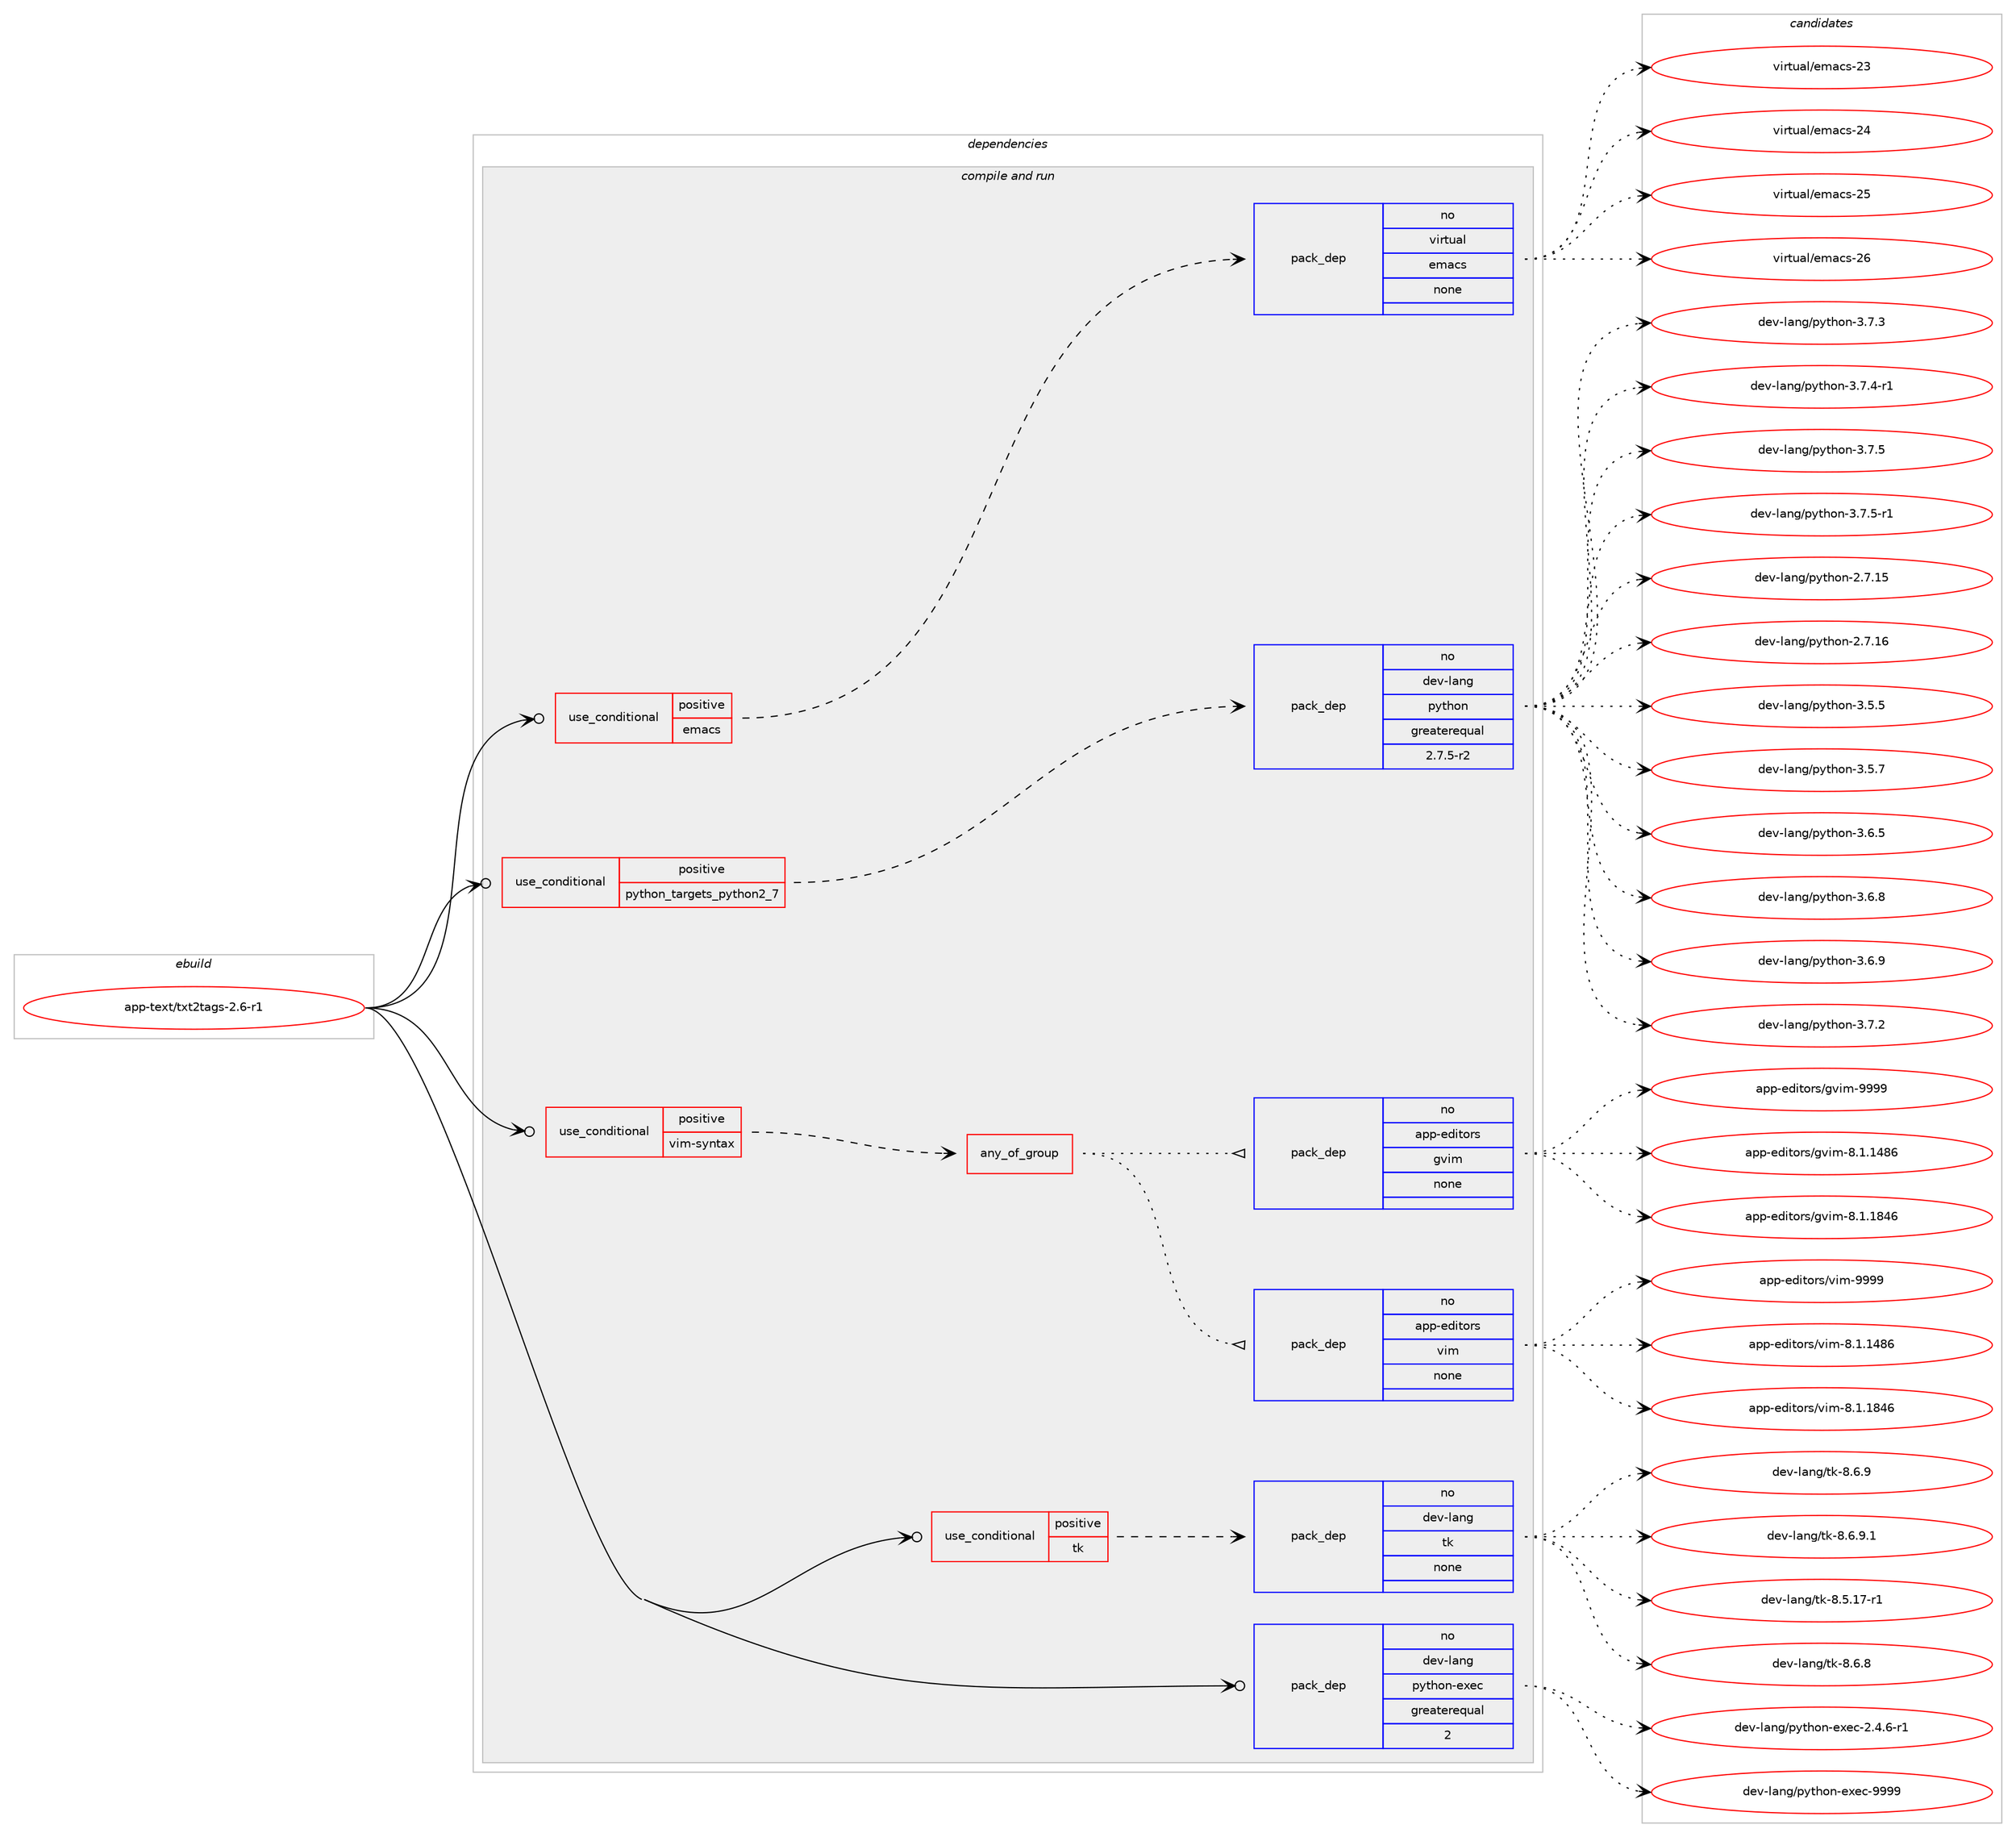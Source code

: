 digraph prolog {

# *************
# Graph options
# *************

newrank=true;
concentrate=true;
compound=true;
graph [rankdir=LR,fontname=Helvetica,fontsize=10,ranksep=1.5];#, ranksep=2.5, nodesep=0.2];
edge  [arrowhead=vee];
node  [fontname=Helvetica,fontsize=10];

# **********
# The ebuild
# **********

subgraph cluster_leftcol {
color=gray;
rank=same;
label=<<i>ebuild</i>>;
id [label="app-text/txt2tags-2.6-r1", color=red, width=4, href="../app-text/txt2tags-2.6-r1.svg"];
}

# ****************
# The dependencies
# ****************

subgraph cluster_midcol {
color=gray;
label=<<i>dependencies</i>>;
subgraph cluster_compile {
fillcolor="#eeeeee";
style=filled;
label=<<i>compile</i>>;
}
subgraph cluster_compileandrun {
fillcolor="#eeeeee";
style=filled;
label=<<i>compile and run</i>>;
subgraph cond122042 {
dependency512735 [label=<<TABLE BORDER="0" CELLBORDER="1" CELLSPACING="0" CELLPADDING="4"><TR><TD ROWSPAN="3" CELLPADDING="10">use_conditional</TD></TR><TR><TD>positive</TD></TR><TR><TD>emacs</TD></TR></TABLE>>, shape=none, color=red];
subgraph pack381411 {
dependency512736 [label=<<TABLE BORDER="0" CELLBORDER="1" CELLSPACING="0" CELLPADDING="4" WIDTH="220"><TR><TD ROWSPAN="6" CELLPADDING="30">pack_dep</TD></TR><TR><TD WIDTH="110">no</TD></TR><TR><TD>virtual</TD></TR><TR><TD>emacs</TD></TR><TR><TD>none</TD></TR><TR><TD></TD></TR></TABLE>>, shape=none, color=blue];
}
dependency512735:e -> dependency512736:w [weight=20,style="dashed",arrowhead="vee"];
}
id:e -> dependency512735:w [weight=20,style="solid",arrowhead="odotvee"];
subgraph cond122043 {
dependency512737 [label=<<TABLE BORDER="0" CELLBORDER="1" CELLSPACING="0" CELLPADDING="4"><TR><TD ROWSPAN="3" CELLPADDING="10">use_conditional</TD></TR><TR><TD>positive</TD></TR><TR><TD>python_targets_python2_7</TD></TR></TABLE>>, shape=none, color=red];
subgraph pack381412 {
dependency512738 [label=<<TABLE BORDER="0" CELLBORDER="1" CELLSPACING="0" CELLPADDING="4" WIDTH="220"><TR><TD ROWSPAN="6" CELLPADDING="30">pack_dep</TD></TR><TR><TD WIDTH="110">no</TD></TR><TR><TD>dev-lang</TD></TR><TR><TD>python</TD></TR><TR><TD>greaterequal</TD></TR><TR><TD>2.7.5-r2</TD></TR></TABLE>>, shape=none, color=blue];
}
dependency512737:e -> dependency512738:w [weight=20,style="dashed",arrowhead="vee"];
}
id:e -> dependency512737:w [weight=20,style="solid",arrowhead="odotvee"];
subgraph cond122044 {
dependency512739 [label=<<TABLE BORDER="0" CELLBORDER="1" CELLSPACING="0" CELLPADDING="4"><TR><TD ROWSPAN="3" CELLPADDING="10">use_conditional</TD></TR><TR><TD>positive</TD></TR><TR><TD>tk</TD></TR></TABLE>>, shape=none, color=red];
subgraph pack381413 {
dependency512740 [label=<<TABLE BORDER="0" CELLBORDER="1" CELLSPACING="0" CELLPADDING="4" WIDTH="220"><TR><TD ROWSPAN="6" CELLPADDING="30">pack_dep</TD></TR><TR><TD WIDTH="110">no</TD></TR><TR><TD>dev-lang</TD></TR><TR><TD>tk</TD></TR><TR><TD>none</TD></TR><TR><TD></TD></TR></TABLE>>, shape=none, color=blue];
}
dependency512739:e -> dependency512740:w [weight=20,style="dashed",arrowhead="vee"];
}
id:e -> dependency512739:w [weight=20,style="solid",arrowhead="odotvee"];
subgraph cond122045 {
dependency512741 [label=<<TABLE BORDER="0" CELLBORDER="1" CELLSPACING="0" CELLPADDING="4"><TR><TD ROWSPAN="3" CELLPADDING="10">use_conditional</TD></TR><TR><TD>positive</TD></TR><TR><TD>vim-syntax</TD></TR></TABLE>>, shape=none, color=red];
subgraph any8955 {
dependency512742 [label=<<TABLE BORDER="0" CELLBORDER="1" CELLSPACING="0" CELLPADDING="4"><TR><TD CELLPADDING="10">any_of_group</TD></TR></TABLE>>, shape=none, color=red];subgraph pack381414 {
dependency512743 [label=<<TABLE BORDER="0" CELLBORDER="1" CELLSPACING="0" CELLPADDING="4" WIDTH="220"><TR><TD ROWSPAN="6" CELLPADDING="30">pack_dep</TD></TR><TR><TD WIDTH="110">no</TD></TR><TR><TD>app-editors</TD></TR><TR><TD>vim</TD></TR><TR><TD>none</TD></TR><TR><TD></TD></TR></TABLE>>, shape=none, color=blue];
}
dependency512742:e -> dependency512743:w [weight=20,style="dotted",arrowhead="oinv"];
subgraph pack381415 {
dependency512744 [label=<<TABLE BORDER="0" CELLBORDER="1" CELLSPACING="0" CELLPADDING="4" WIDTH="220"><TR><TD ROWSPAN="6" CELLPADDING="30">pack_dep</TD></TR><TR><TD WIDTH="110">no</TD></TR><TR><TD>app-editors</TD></TR><TR><TD>gvim</TD></TR><TR><TD>none</TD></TR><TR><TD></TD></TR></TABLE>>, shape=none, color=blue];
}
dependency512742:e -> dependency512744:w [weight=20,style="dotted",arrowhead="oinv"];
}
dependency512741:e -> dependency512742:w [weight=20,style="dashed",arrowhead="vee"];
}
id:e -> dependency512741:w [weight=20,style="solid",arrowhead="odotvee"];
subgraph pack381416 {
dependency512745 [label=<<TABLE BORDER="0" CELLBORDER="1" CELLSPACING="0" CELLPADDING="4" WIDTH="220"><TR><TD ROWSPAN="6" CELLPADDING="30">pack_dep</TD></TR><TR><TD WIDTH="110">no</TD></TR><TR><TD>dev-lang</TD></TR><TR><TD>python-exec</TD></TR><TR><TD>greaterequal</TD></TR><TR><TD>2</TD></TR></TABLE>>, shape=none, color=blue];
}
id:e -> dependency512745:w [weight=20,style="solid",arrowhead="odotvee"];
}
subgraph cluster_run {
fillcolor="#eeeeee";
style=filled;
label=<<i>run</i>>;
}
}

# **************
# The candidates
# **************

subgraph cluster_choices {
rank=same;
color=gray;
label=<<i>candidates</i>>;

subgraph choice381411 {
color=black;
nodesep=1;
choice11810511411611797108471011099799115455051 [label="virtual/emacs-23", color=red, width=4,href="../virtual/emacs-23.svg"];
choice11810511411611797108471011099799115455052 [label="virtual/emacs-24", color=red, width=4,href="../virtual/emacs-24.svg"];
choice11810511411611797108471011099799115455053 [label="virtual/emacs-25", color=red, width=4,href="../virtual/emacs-25.svg"];
choice11810511411611797108471011099799115455054 [label="virtual/emacs-26", color=red, width=4,href="../virtual/emacs-26.svg"];
dependency512736:e -> choice11810511411611797108471011099799115455051:w [style=dotted,weight="100"];
dependency512736:e -> choice11810511411611797108471011099799115455052:w [style=dotted,weight="100"];
dependency512736:e -> choice11810511411611797108471011099799115455053:w [style=dotted,weight="100"];
dependency512736:e -> choice11810511411611797108471011099799115455054:w [style=dotted,weight="100"];
}
subgraph choice381412 {
color=black;
nodesep=1;
choice10010111845108971101034711212111610411111045504655464953 [label="dev-lang/python-2.7.15", color=red, width=4,href="../dev-lang/python-2.7.15.svg"];
choice10010111845108971101034711212111610411111045504655464954 [label="dev-lang/python-2.7.16", color=red, width=4,href="../dev-lang/python-2.7.16.svg"];
choice100101118451089711010347112121116104111110455146534653 [label="dev-lang/python-3.5.5", color=red, width=4,href="../dev-lang/python-3.5.5.svg"];
choice100101118451089711010347112121116104111110455146534655 [label="dev-lang/python-3.5.7", color=red, width=4,href="../dev-lang/python-3.5.7.svg"];
choice100101118451089711010347112121116104111110455146544653 [label="dev-lang/python-3.6.5", color=red, width=4,href="../dev-lang/python-3.6.5.svg"];
choice100101118451089711010347112121116104111110455146544656 [label="dev-lang/python-3.6.8", color=red, width=4,href="../dev-lang/python-3.6.8.svg"];
choice100101118451089711010347112121116104111110455146544657 [label="dev-lang/python-3.6.9", color=red, width=4,href="../dev-lang/python-3.6.9.svg"];
choice100101118451089711010347112121116104111110455146554650 [label="dev-lang/python-3.7.2", color=red, width=4,href="../dev-lang/python-3.7.2.svg"];
choice100101118451089711010347112121116104111110455146554651 [label="dev-lang/python-3.7.3", color=red, width=4,href="../dev-lang/python-3.7.3.svg"];
choice1001011184510897110103471121211161041111104551465546524511449 [label="dev-lang/python-3.7.4-r1", color=red, width=4,href="../dev-lang/python-3.7.4-r1.svg"];
choice100101118451089711010347112121116104111110455146554653 [label="dev-lang/python-3.7.5", color=red, width=4,href="../dev-lang/python-3.7.5.svg"];
choice1001011184510897110103471121211161041111104551465546534511449 [label="dev-lang/python-3.7.5-r1", color=red, width=4,href="../dev-lang/python-3.7.5-r1.svg"];
dependency512738:e -> choice10010111845108971101034711212111610411111045504655464953:w [style=dotted,weight="100"];
dependency512738:e -> choice10010111845108971101034711212111610411111045504655464954:w [style=dotted,weight="100"];
dependency512738:e -> choice100101118451089711010347112121116104111110455146534653:w [style=dotted,weight="100"];
dependency512738:e -> choice100101118451089711010347112121116104111110455146534655:w [style=dotted,weight="100"];
dependency512738:e -> choice100101118451089711010347112121116104111110455146544653:w [style=dotted,weight="100"];
dependency512738:e -> choice100101118451089711010347112121116104111110455146544656:w [style=dotted,weight="100"];
dependency512738:e -> choice100101118451089711010347112121116104111110455146544657:w [style=dotted,weight="100"];
dependency512738:e -> choice100101118451089711010347112121116104111110455146554650:w [style=dotted,weight="100"];
dependency512738:e -> choice100101118451089711010347112121116104111110455146554651:w [style=dotted,weight="100"];
dependency512738:e -> choice1001011184510897110103471121211161041111104551465546524511449:w [style=dotted,weight="100"];
dependency512738:e -> choice100101118451089711010347112121116104111110455146554653:w [style=dotted,weight="100"];
dependency512738:e -> choice1001011184510897110103471121211161041111104551465546534511449:w [style=dotted,weight="100"];
}
subgraph choice381413 {
color=black;
nodesep=1;
choice100101118451089711010347116107455646534649554511449 [label="dev-lang/tk-8.5.17-r1", color=red, width=4,href="../dev-lang/tk-8.5.17-r1.svg"];
choice100101118451089711010347116107455646544656 [label="dev-lang/tk-8.6.8", color=red, width=4,href="../dev-lang/tk-8.6.8.svg"];
choice100101118451089711010347116107455646544657 [label="dev-lang/tk-8.6.9", color=red, width=4,href="../dev-lang/tk-8.6.9.svg"];
choice1001011184510897110103471161074556465446574649 [label="dev-lang/tk-8.6.9.1", color=red, width=4,href="../dev-lang/tk-8.6.9.1.svg"];
dependency512740:e -> choice100101118451089711010347116107455646534649554511449:w [style=dotted,weight="100"];
dependency512740:e -> choice100101118451089711010347116107455646544656:w [style=dotted,weight="100"];
dependency512740:e -> choice100101118451089711010347116107455646544657:w [style=dotted,weight="100"];
dependency512740:e -> choice1001011184510897110103471161074556465446574649:w [style=dotted,weight="100"];
}
subgraph choice381414 {
color=black;
nodesep=1;
choice971121124510110010511611111411547118105109455646494649525654 [label="app-editors/vim-8.1.1486", color=red, width=4,href="../app-editors/vim-8.1.1486.svg"];
choice971121124510110010511611111411547118105109455646494649565254 [label="app-editors/vim-8.1.1846", color=red, width=4,href="../app-editors/vim-8.1.1846.svg"];
choice9711211245101100105116111114115471181051094557575757 [label="app-editors/vim-9999", color=red, width=4,href="../app-editors/vim-9999.svg"];
dependency512743:e -> choice971121124510110010511611111411547118105109455646494649525654:w [style=dotted,weight="100"];
dependency512743:e -> choice971121124510110010511611111411547118105109455646494649565254:w [style=dotted,weight="100"];
dependency512743:e -> choice9711211245101100105116111114115471181051094557575757:w [style=dotted,weight="100"];
}
subgraph choice381415 {
color=black;
nodesep=1;
choice971121124510110010511611111411547103118105109455646494649525654 [label="app-editors/gvim-8.1.1486", color=red, width=4,href="../app-editors/gvim-8.1.1486.svg"];
choice971121124510110010511611111411547103118105109455646494649565254 [label="app-editors/gvim-8.1.1846", color=red, width=4,href="../app-editors/gvim-8.1.1846.svg"];
choice9711211245101100105116111114115471031181051094557575757 [label="app-editors/gvim-9999", color=red, width=4,href="../app-editors/gvim-9999.svg"];
dependency512744:e -> choice971121124510110010511611111411547103118105109455646494649525654:w [style=dotted,weight="100"];
dependency512744:e -> choice971121124510110010511611111411547103118105109455646494649565254:w [style=dotted,weight="100"];
dependency512744:e -> choice9711211245101100105116111114115471031181051094557575757:w [style=dotted,weight="100"];
}
subgraph choice381416 {
color=black;
nodesep=1;
choice10010111845108971101034711212111610411111045101120101994550465246544511449 [label="dev-lang/python-exec-2.4.6-r1", color=red, width=4,href="../dev-lang/python-exec-2.4.6-r1.svg"];
choice10010111845108971101034711212111610411111045101120101994557575757 [label="dev-lang/python-exec-9999", color=red, width=4,href="../dev-lang/python-exec-9999.svg"];
dependency512745:e -> choice10010111845108971101034711212111610411111045101120101994550465246544511449:w [style=dotted,weight="100"];
dependency512745:e -> choice10010111845108971101034711212111610411111045101120101994557575757:w [style=dotted,weight="100"];
}
}

}

